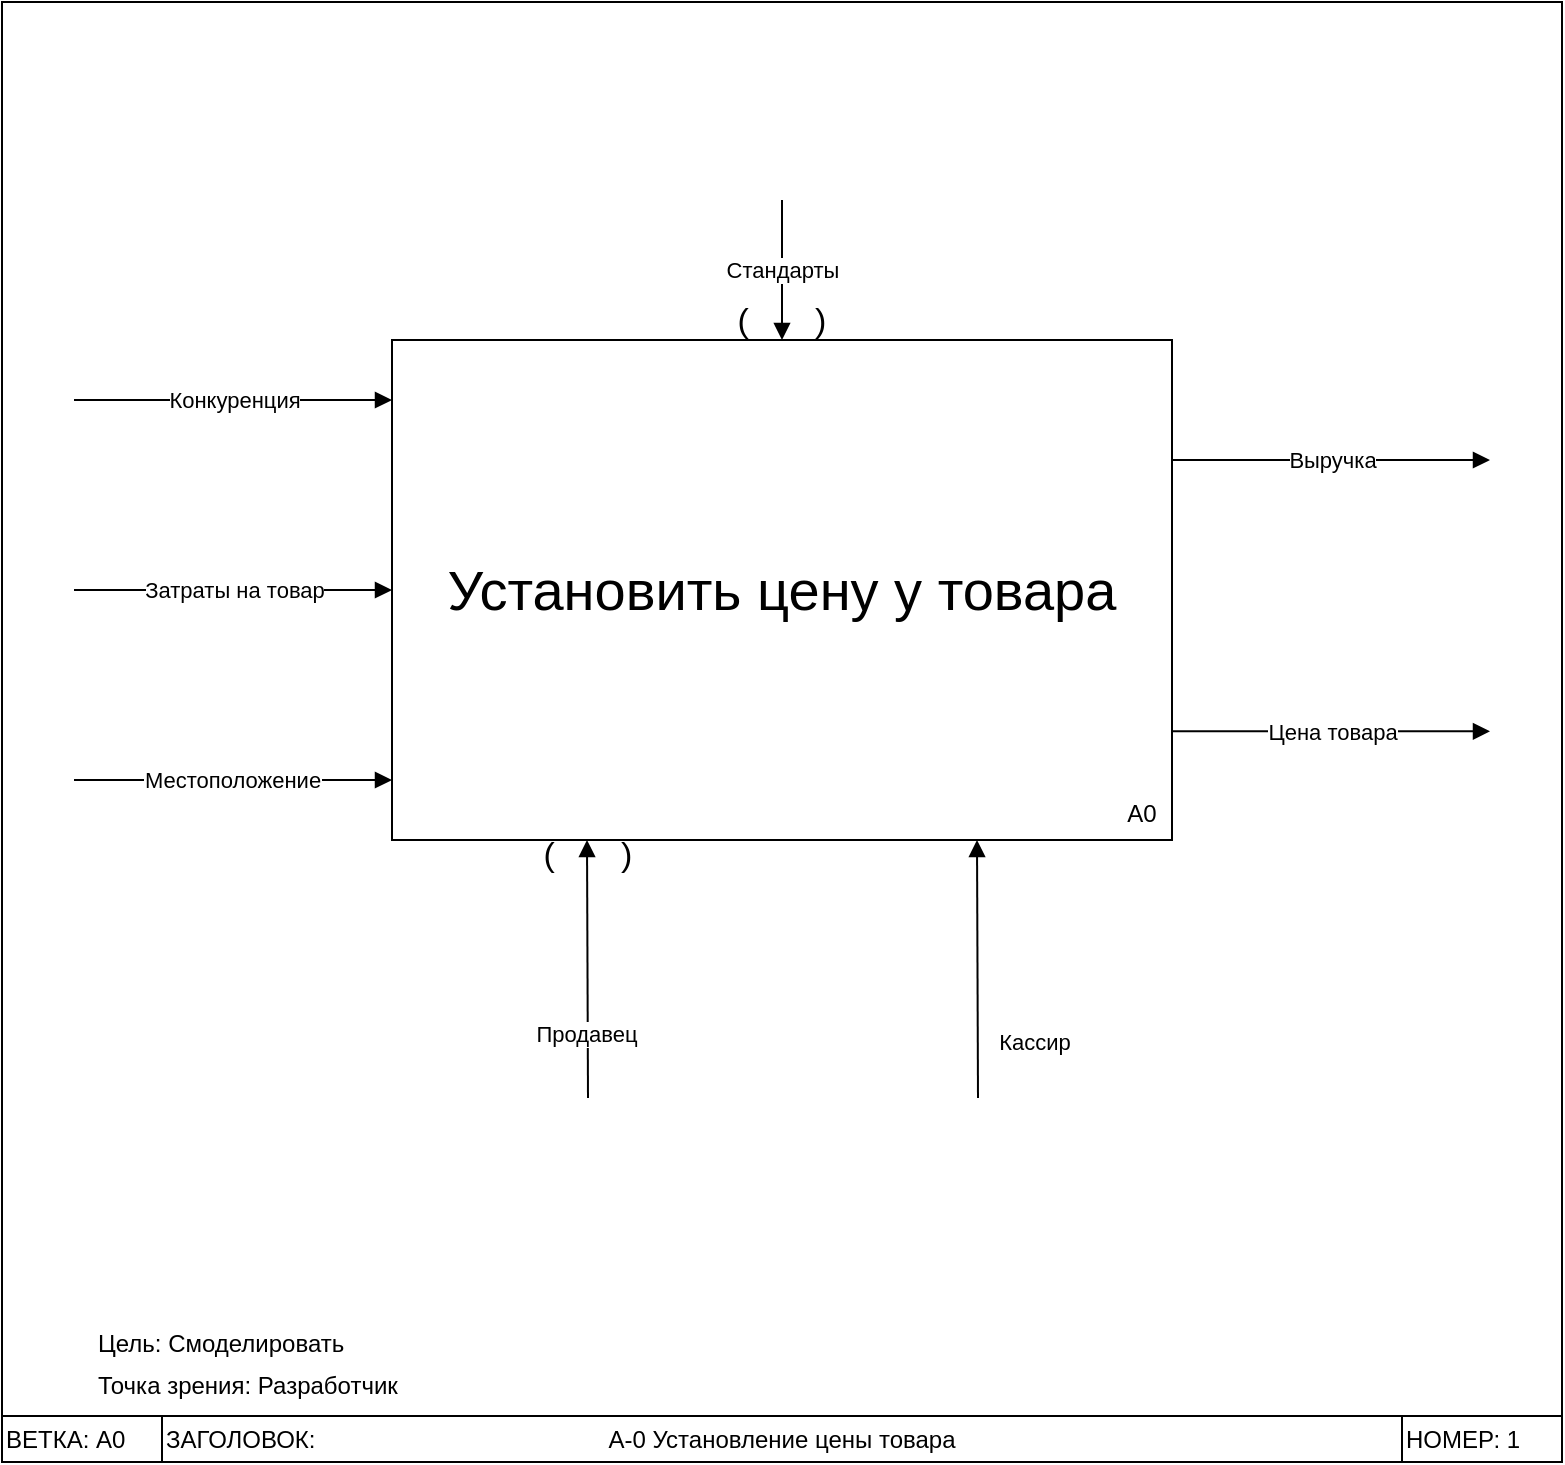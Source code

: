 <mxfile version="21.7.5" type="github" pages="2">
  <diagram name="Страница — 1" id="T-3xD0DyzHITFq4uGjCN">
    <mxGraphModel dx="1185" dy="639" grid="1" gridSize="10" guides="1" tooltips="1" connect="1" arrows="1" fold="1" page="1" pageScale="1" pageWidth="827" pageHeight="1169" math="0" shadow="0">
      <root>
        <mxCell id="0" />
        <mxCell id="1" parent="0" />
        <mxCell id="64bh6hLLo012Qr4FLgpR-6" value="" style="swimlane;direction=west;" parent="1" vertex="1">
          <mxGeometry x="24" y="21" width="780" height="730" as="geometry">
            <mxRectangle x="24" y="21" width="50" height="40" as="alternateBounds" />
          </mxGeometry>
        </mxCell>
        <mxCell id="64bh6hLLo012Qr4FLgpR-9" value="ВЕТКА: А0" style="text;html=1;strokeColor=default;fillColor=none;align=left;verticalAlign=middle;whiteSpace=wrap;rounded=0;glass=0;" parent="64bh6hLLo012Qr4FLgpR-6" vertex="1">
          <mxGeometry y="707" width="80" height="23" as="geometry" />
        </mxCell>
        <mxCell id="64bh6hLLo012Qr4FLgpR-10" value="НОМЕР: 1" style="text;html=1;strokeColor=default;fillColor=none;align=left;verticalAlign=middle;whiteSpace=wrap;rounded=0;glass=0;" parent="64bh6hLLo012Qr4FLgpR-6" vertex="1">
          <mxGeometry x="700" y="707" width="80" height="23" as="geometry" />
        </mxCell>
        <mxCell id="64bh6hLLo012Qr4FLgpR-11" value="ЗАГОЛОВОК:&amp;nbsp;" style="text;html=1;strokeColor=none;fillColor=none;align=left;verticalAlign=middle;whiteSpace=wrap;rounded=0;glass=0;" parent="64bh6hLLo012Qr4FLgpR-6" vertex="1">
          <mxGeometry x="80" y="707" width="80" height="23" as="geometry" />
        </mxCell>
        <mxCell id="64bh6hLLo012Qr4FLgpR-12" value="А-0 Установление цены товара" style="text;html=1;strokeColor=none;fillColor=none;align=center;verticalAlign=middle;whiteSpace=wrap;rounded=0;glass=0;" parent="64bh6hLLo012Qr4FLgpR-6" vertex="1">
          <mxGeometry x="80" y="707" width="620" height="23" as="geometry" />
        </mxCell>
        <mxCell id="64bh6hLLo012Qr4FLgpR-13" value="&lt;p style=&quot;line-height: 100%;&quot;&gt;Цель: Смоделировать&amp;nbsp;&lt;span style=&quot;white-space: pre;&quot;&gt;&#x9;&lt;/span&gt;&lt;/p&gt;&lt;p style=&quot;line-height: 50%;&quot;&gt;Точка зрения: Разработчик&lt;/p&gt;" style="text;html=1;strokeColor=none;fillColor=none;align=left;verticalAlign=middle;whiteSpace=wrap;rounded=0;" parent="64bh6hLLo012Qr4FLgpR-6" vertex="1">
          <mxGeometry x="46" y="650" width="200" height="57" as="geometry" />
        </mxCell>
        <mxCell id="64bh6hLLo012Qr4FLgpR-29" value="Выручка" style="endArrow=block;html=1;rounded=0;labelBackgroundColor=default;strokeColor=default;fontFamily=Helvetica;fontSize=11;fontColor=default;shape=connector;endFill=1;entryX=0;entryY=0.5;entryDx=0;entryDy=0;" parent="64bh6hLLo012Qr4FLgpR-6" edge="1">
          <mxGeometry width="50" height="50" relative="1" as="geometry">
            <mxPoint x="585" y="229" as="sourcePoint" />
            <mxPoint x="744" y="229" as="targetPoint" />
          </mxGeometry>
        </mxCell>
        <mxCell id="64bh6hLLo012Qr4FLgpR-30" value="Цена товара" style="endArrow=block;html=1;rounded=0;labelBackgroundColor=default;strokeColor=default;fontFamily=Helvetica;fontSize=11;fontColor=default;shape=connector;endFill=1;entryX=0;entryY=0.5;entryDx=0;entryDy=0;" parent="64bh6hLLo012Qr4FLgpR-6" edge="1">
          <mxGeometry width="50" height="50" relative="1" as="geometry">
            <mxPoint x="585" y="364.63" as="sourcePoint" />
            <mxPoint x="744" y="364.63" as="targetPoint" />
          </mxGeometry>
        </mxCell>
        <mxCell id="64bh6hLLo012Qr4FLgpR-34" value="Местоположение" style="endArrow=block;html=1;rounded=0;labelBackgroundColor=default;strokeColor=default;fontFamily=Helvetica;fontSize=11;fontColor=default;shape=connector;endFill=1;entryX=0;entryY=0.5;entryDx=0;entryDy=0;" parent="64bh6hLLo012Qr4FLgpR-6" edge="1">
          <mxGeometry x="-0.005" width="50" height="50" relative="1" as="geometry">
            <mxPoint x="36" y="389" as="sourcePoint" />
            <mxPoint x="195" y="389" as="targetPoint" />
            <mxPoint as="offset" />
          </mxGeometry>
        </mxCell>
        <mxCell id="64bh6hLLo012Qr4FLgpR-43" value="Конкуренция" style="endArrow=block;html=1;rounded=0;labelBackgroundColor=default;strokeColor=default;fontFamily=Helvetica;fontSize=11;fontColor=default;shape=connector;endFill=1;entryX=0;entryY=0.5;entryDx=0;entryDy=0;" parent="64bh6hLLo012Qr4FLgpR-6" edge="1">
          <mxGeometry width="50" height="50" relative="1" as="geometry">
            <mxPoint x="36" y="199" as="sourcePoint" />
            <mxPoint x="195" y="199" as="targetPoint" />
          </mxGeometry>
        </mxCell>
        <mxCell id="64bh6hLLo012Qr4FLgpR-22" value="Затраты на товар" style="endArrow=block;html=1;rounded=0;labelBackgroundColor=default;strokeColor=default;fontFamily=Helvetica;fontSize=11;fontColor=default;shape=connector;endFill=1;entryX=0;entryY=0.5;entryDx=0;entryDy=0;" parent="64bh6hLLo012Qr4FLgpR-6" edge="1">
          <mxGeometry width="50" height="50" relative="1" as="geometry">
            <mxPoint x="36" y="294" as="sourcePoint" />
            <mxPoint x="195" y="294" as="targetPoint" />
          </mxGeometry>
        </mxCell>
        <mxCell id="64bh6hLLo012Qr4FLgpR-44" value="Стандарты" style="endArrow=block;html=1;rounded=0;labelBackgroundColor=default;strokeColor=default;fontFamily=Helvetica;fontSize=11;fontColor=default;shape=connector;endFill=1;entryX=0.5;entryY=0;entryDx=0;entryDy=0;" parent="64bh6hLLo012Qr4FLgpR-6" edge="1">
          <mxGeometry x="-0.007" width="50" height="50" relative="1" as="geometry">
            <mxPoint x="390" y="99" as="sourcePoint" />
            <mxPoint x="390" y="169" as="targetPoint" />
            <mxPoint as="offset" />
          </mxGeometry>
        </mxCell>
        <mxCell id="3iRWTOe-ZHdZf3cYBSV8-2" value="&lt;font style=&quot;font-size: 17px;&quot;&gt;(&amp;nbsp; &amp;nbsp; &amp;nbsp; &amp;nbsp;)&lt;/font&gt;" style="text;html=1;strokeColor=none;fillColor=none;align=center;verticalAlign=middle;whiteSpace=wrap;rounded=0;fontSize=11;fontFamily=Helvetica;fontColor=default;" parent="64bh6hLLo012Qr4FLgpR-6" vertex="1">
          <mxGeometry x="231" y="412" width="124" height="30" as="geometry" />
        </mxCell>
        <mxCell id="3iRWTOe-ZHdZf3cYBSV8-3" value="&lt;font style=&quot;font-size: 17px;&quot;&gt;(&amp;nbsp; &amp;nbsp; &amp;nbsp; &amp;nbsp;)&lt;/font&gt;" style="text;html=1;strokeColor=none;fillColor=none;align=center;verticalAlign=middle;whiteSpace=wrap;rounded=0;fontSize=11;fontFamily=Helvetica;fontColor=default;" parent="64bh6hLLo012Qr4FLgpR-6" vertex="1">
          <mxGeometry x="329" y="145" width="122" height="30" as="geometry" />
        </mxCell>
        <mxCell id="64bh6hLLo012Qr4FLgpR-4" value="" style="group" parent="1" vertex="1" connectable="0">
          <mxGeometry x="219" y="190" width="390" height="250" as="geometry" />
        </mxCell>
        <mxCell id="64bh6hLLo012Qr4FLgpR-1" value="&lt;font style=&quot;font-size: 28px;&quot;&gt;Установить цену у товара&lt;/font&gt;" style="rounded=0;whiteSpace=wrap;html=1;" parent="64bh6hLLo012Qr4FLgpR-4" vertex="1">
          <mxGeometry width="390" height="250.0" as="geometry" />
        </mxCell>
        <mxCell id="64bh6hLLo012Qr4FLgpR-3" value="A0" style="text;html=1;strokeColor=none;fillColor=none;align=center;verticalAlign=middle;whiteSpace=wrap;rounded=0;" parent="64bh6hLLo012Qr4FLgpR-4" vertex="1">
          <mxGeometry x="360" y="224.138" width="30" height="25.862" as="geometry" />
        </mxCell>
        <mxCell id="64bh6hLLo012Qr4FLgpR-14" value="" style="endArrow=block;html=1;rounded=0;endFill=1;entryX=0.25;entryY=1;entryDx=0;entryDy=0;" parent="1" target="64bh6hLLo012Qr4FLgpR-1" edge="1">
          <mxGeometry width="50" height="50" relative="1" as="geometry">
            <mxPoint x="317" y="569" as="sourcePoint" />
            <mxPoint x="400" y="459" as="targetPoint" />
          </mxGeometry>
        </mxCell>
        <mxCell id="64bh6hLLo012Qr4FLgpR-15" value="Продавец" style="edgeLabel;html=1;align=center;verticalAlign=middle;resizable=0;points=[];" parent="64bh6hLLo012Qr4FLgpR-14" vertex="1" connectable="0">
          <mxGeometry x="-0.495" y="1" relative="1" as="geometry">
            <mxPoint as="offset" />
          </mxGeometry>
        </mxCell>
        <mxCell id="64bh6hLLo012Qr4FLgpR-16" value="" style="endArrow=block;html=1;rounded=0;endFill=1;entryX=0.75;entryY=1;entryDx=0;entryDy=0;" parent="1" target="64bh6hLLo012Qr4FLgpR-1" edge="1">
          <mxGeometry width="50" height="50" relative="1" as="geometry">
            <mxPoint x="512" y="569" as="sourcePoint" />
            <mxPoint x="327" y="450" as="targetPoint" />
          </mxGeometry>
        </mxCell>
        <mxCell id="64bh6hLLo012Qr4FLgpR-17" value="Кассир" style="edgeLabel;html=1;align=center;verticalAlign=middle;resizable=0;points=[];" parent="64bh6hLLo012Qr4FLgpR-16" vertex="1" connectable="0">
          <mxGeometry x="-0.495" y="1" relative="1" as="geometry">
            <mxPoint x="29" y="4" as="offset" />
          </mxGeometry>
        </mxCell>
      </root>
    </mxGraphModel>
  </diagram>
  <diagram id="PCnVTsPdo4tjADDi-1n_" name="Страница — 2">
    <mxGraphModel dx="1728" dy="932" grid="1" gridSize="10" guides="1" tooltips="1" connect="1" arrows="1" fold="1" page="1" pageScale="1" pageWidth="827" pageHeight="1169" math="0" shadow="0">
      <root>
        <mxCell id="0" />
        <mxCell id="1" parent="0" />
        <mxCell id="2Q3NriW11z9L6a3Y88-q-1" value="" style="swimlane;direction=west;" parent="1" vertex="1">
          <mxGeometry x="24" y="40" width="976" height="590" as="geometry" />
        </mxCell>
        <mxCell id="2Q3NriW11z9L6a3Y88-q-2" value="ВЕТКА: A0" style="text;html=1;strokeColor=default;fillColor=none;align=left;verticalAlign=middle;whiteSpace=wrap;rounded=0;glass=0;" parent="2Q3NriW11z9L6a3Y88-q-1" vertex="1">
          <mxGeometry y="567" width="80" height="23" as="geometry" />
        </mxCell>
        <mxCell id="2Q3NriW11z9L6a3Y88-q-3" value="НОМЕР: 2" style="text;html=1;strokeColor=default;fillColor=none;align=left;verticalAlign=middle;whiteSpace=wrap;rounded=0;glass=0;" parent="2Q3NriW11z9L6a3Y88-q-1" vertex="1">
          <mxGeometry x="896" y="567" width="80" height="23" as="geometry" />
        </mxCell>
        <mxCell id="2Q3NriW11z9L6a3Y88-q-4" value="ЗАГОЛОВОК:&amp;nbsp;" style="text;html=1;strokeColor=none;fillColor=none;align=left;verticalAlign=middle;whiteSpace=wrap;rounded=0;glass=0;" parent="2Q3NriW11z9L6a3Y88-q-1" vertex="1">
          <mxGeometry x="80" y="567" width="80" height="23" as="geometry" />
        </mxCell>
        <mxCell id="2Q3NriW11z9L6a3Y88-q-5" value="Установление цены товара" style="text;html=1;strokeColor=none;fillColor=none;align=center;verticalAlign=middle;whiteSpace=wrap;rounded=0;glass=0;" parent="2Q3NriW11z9L6a3Y88-q-1" vertex="1">
          <mxGeometry x="80" y="567" width="620" height="23" as="geometry" />
        </mxCell>
        <mxCell id="pGwfKDDTQR-bq-8G-joo-1" value="" style="group" parent="2Q3NriW11z9L6a3Y88-q-1" vertex="1" connectable="0">
          <mxGeometry x="96" y="80" width="120" height="60" as="geometry" />
        </mxCell>
        <mxCell id="pGwfKDDTQR-bq-8G-joo-2" value="Установить цену равную затратам" style="rounded=0;whiteSpace=wrap;html=1;" parent="pGwfKDDTQR-bq-8G-joo-1" vertex="1">
          <mxGeometry width="120" height="60" as="geometry" />
        </mxCell>
        <mxCell id="pGwfKDDTQR-bq-8G-joo-3" value="A1" style="text;html=1;strokeColor=none;fillColor=none;align=center;verticalAlign=middle;whiteSpace=wrap;rounded=0;" parent="pGwfKDDTQR-bq-8G-joo-1" vertex="1">
          <mxGeometry x="90" y="40" width="30" height="20" as="geometry" />
        </mxCell>
        <mxCell id="pGwfKDDTQR-bq-8G-joo-4" value="`" style="group" parent="2Q3NriW11z9L6a3Y88-q-1" vertex="1" connectable="0">
          <mxGeometry x="247" y="200" width="120" height="60" as="geometry" />
        </mxCell>
        <mxCell id="pGwfKDDTQR-bq-8G-joo-5" value="Узнать цену у конкурентов" style="rounded=0;whiteSpace=wrap;html=1;" parent="pGwfKDDTQR-bq-8G-joo-4" vertex="1">
          <mxGeometry width="120" height="60" as="geometry" />
        </mxCell>
        <mxCell id="pGwfKDDTQR-bq-8G-joo-6" value="A2" style="text;html=1;strokeColor=none;fillColor=none;align=center;verticalAlign=middle;whiteSpace=wrap;rounded=0;" parent="pGwfKDDTQR-bq-8G-joo-4" vertex="1">
          <mxGeometry x="90" y="40" width="30" height="20" as="geometry" />
        </mxCell>
        <mxCell id="pGwfKDDTQR-bq-8G-joo-7" value="`" style="group" parent="2Q3NriW11z9L6a3Y88-q-1" vertex="1" connectable="0">
          <mxGeometry x="406" y="320" width="120" height="60" as="geometry" />
        </mxCell>
        <mxCell id="pGwfKDDTQR-bq-8G-joo-8" value="Добавить к цене за местоположение" style="rounded=0;whiteSpace=wrap;html=1;" parent="pGwfKDDTQR-bq-8G-joo-7" vertex="1">
          <mxGeometry width="120" height="60" as="geometry" />
        </mxCell>
        <mxCell id="pGwfKDDTQR-bq-8G-joo-9" value="A3" style="text;html=1;strokeColor=none;fillColor=none;align=center;verticalAlign=middle;whiteSpace=wrap;rounded=0;" parent="pGwfKDDTQR-bq-8G-joo-7" vertex="1">
          <mxGeometry x="90" y="40" width="30" height="20" as="geometry" />
        </mxCell>
        <mxCell id="pGwfKDDTQR-bq-8G-joo-10" value="`" style="group" parent="2Q3NriW11z9L6a3Y88-q-1" vertex="1" connectable="0">
          <mxGeometry x="566" y="450" width="120" height="60" as="geometry" />
        </mxCell>
        <mxCell id="pGwfKDDTQR-bq-8G-joo-11" value="Надбавить к цене по приколу" style="rounded=0;whiteSpace=wrap;html=1;" parent="pGwfKDDTQR-bq-8G-joo-10" vertex="1">
          <mxGeometry width="120" height="60" as="geometry" />
        </mxCell>
        <mxCell id="pGwfKDDTQR-bq-8G-joo-12" value="A4" style="text;html=1;strokeColor=none;fillColor=none;align=center;verticalAlign=middle;whiteSpace=wrap;rounded=0;" parent="pGwfKDDTQR-bq-8G-joo-10" vertex="1">
          <mxGeometry x="90" y="40" width="30" height="20" as="geometry" />
        </mxCell>
        <mxCell id="WRkx41axc2L-K42l-Qc0-2" value="Затраты на товар" style="endArrow=block;html=1;rounded=0;labelBackgroundColor=default;strokeColor=default;fontFamily=Helvetica;fontSize=11;fontColor=default;shape=connector;endFill=1;entryX=0;entryY=0.5;entryDx=0;entryDy=0;verticalAlign=middle;horizontal=0;" parent="2Q3NriW11z9L6a3Y88-q-1" edge="1">
          <mxGeometry x="0.25" width="50" height="50" relative="1" as="geometry">
            <mxPoint x="16" y="110" as="sourcePoint" />
            <mxPoint x="96" y="109.63" as="targetPoint" />
            <mxPoint as="offset" />
          </mxGeometry>
        </mxCell>
        <mxCell id="alNmY6HWHky_iUcOem-5-3" value="Конкуренция" style="endArrow=block;html=1;rounded=0;labelBackgroundColor=default;strokeColor=#d6b656;fontFamily=Helvetica;fontSize=11;fontColor=default;shape=connector;endFill=1;entryX=0;entryY=0.5;entryDx=0;entryDy=0;verticalAlign=middle;horizontal=1;fillColor=#fff2cc;" parent="2Q3NriW11z9L6a3Y88-q-1" edge="1">
          <mxGeometry x="-0.221" width="50" height="50" relative="1" as="geometry">
            <mxPoint x="16" y="229" as="sourcePoint" />
            <mxPoint x="247" y="229" as="targetPoint" />
            <mxPoint as="offset" />
          </mxGeometry>
        </mxCell>
        <mxCell id="8LESlXIDkW2vx36Eq1u_-1" value="" style="edgeStyle=none;shape=connector;rounded=1;orthogonalLoop=1;jettySize=auto;html=1;entryX=0.5;entryY=0;entryDx=0;entryDy=0;labelBackgroundColor=default;strokeColor=#82b366;fontFamily=Helvetica;fontSize=11;fontColor=default;endArrow=block;endFill=1;fillColor=#d5e8d4;" parent="2Q3NriW11z9L6a3Y88-q-1" target="pGwfKDDTQR-bq-8G-joo-8" edge="1">
          <mxGeometry x="0.007" y="60" relative="1" as="geometry">
            <mxPoint x="216" y="110" as="sourcePoint" />
            <mxPoint x="307" y="200" as="targetPoint" />
            <Array as="points">
              <mxPoint x="466" y="110" />
            </Array>
            <mxPoint as="offset" />
          </mxGeometry>
        </mxCell>
        <mxCell id="8LESlXIDkW2vx36Eq1u_-2" value="" style="edgeStyle=none;shape=connector;rounded=1;orthogonalLoop=1;jettySize=auto;html=1;entryX=0.5;entryY=0;entryDx=0;entryDy=0;labelBackgroundColor=default;strokeColor=#82b366;fontFamily=Helvetica;fontSize=11;fontColor=default;endArrow=block;endFill=1;fillColor=#d5e8d4;exitX=1;exitY=0.5;exitDx=0;exitDy=0;" parent="2Q3NriW11z9L6a3Y88-q-1" source="pGwfKDDTQR-bq-8G-joo-2" target="pGwfKDDTQR-bq-8G-joo-11" edge="1">
          <mxGeometry x="0.007" y="60" relative="1" as="geometry">
            <mxPoint x="226" y="120" as="sourcePoint" />
            <mxPoint x="476" y="330" as="targetPoint" />
            <Array as="points">
              <mxPoint x="626" y="110" />
            </Array>
            <mxPoint as="offset" />
          </mxGeometry>
        </mxCell>
        <mxCell id="LgqCynJj6ctfLjrchWqi-1" value="&amp;gt;= Минимальная цена" style="edgeLabel;html=1;align=center;verticalAlign=middle;resizable=0;points=[];fontSize=11;fontFamily=Helvetica;fontColor=default;" parent="8LESlXIDkW2vx36Eq1u_-2" vertex="1" connectable="0">
          <mxGeometry x="-0.345" relative="1" as="geometry">
            <mxPoint x="-125" as="offset" />
          </mxGeometry>
        </mxCell>
        <mxCell id="Fiy2pK3P5Eo8GJvmXR0O-1" value="Цена конкурентов" style="endArrow=classic;html=1;rounded=1;labelBackgroundColor=default;strokeColor=#b85450;fontFamily=Helvetica;fontSize=11;fontColor=default;shape=connector;exitX=1;exitY=0.5;exitDx=0;exitDy=0;entryX=0;entryY=0.25;entryDx=0;entryDy=0;fillColor=#f8cecc;" parent="2Q3NriW11z9L6a3Y88-q-1" source="pGwfKDDTQR-bq-8G-joo-5" target="pGwfKDDTQR-bq-8G-joo-8" edge="1">
          <mxGeometry width="50" height="50" relative="1" as="geometry">
            <mxPoint x="486" y="270" as="sourcePoint" />
            <mxPoint x="536" y="220" as="targetPoint" />
            <Array as="points">
              <mxPoint x="386" y="230" />
              <mxPoint x="386" y="335" />
            </Array>
          </mxGeometry>
        </mxCell>
        <mxCell id="-tRAbnfRKjGW8rqiAiZE-3" value="Местоположение" style="endArrow=block;html=1;rounded=0;labelBackgroundColor=default;strokeColor=#56517e;fontFamily=Helvetica;fontSize=11;fontColor=default;shape=connector;endFill=1;entryX=0;entryY=0.5;entryDx=0;entryDy=0;verticalAlign=middle;horizontal=1;fillColor=#d0cee2;" parent="2Q3NriW11z9L6a3Y88-q-1" edge="1">
          <mxGeometry x="-0.221" width="50" height="50" relative="1" as="geometry">
            <mxPoint x="26" y="370" as="sourcePoint" />
            <mxPoint x="406" y="370" as="targetPoint" />
            <mxPoint as="offset" />
          </mxGeometry>
        </mxCell>
        <mxCell id="l27wVUD2OQCI2XlB6uFN-1" value="Цена" style="edgeStyle=none;shape=connector;rounded=1;orthogonalLoop=1;jettySize=auto;html=1;exitX=1;exitY=0.5;exitDx=0;exitDy=0;entryX=0;entryY=0.5;entryDx=0;entryDy=0;labelBackgroundColor=default;strokeColor=#0e8088;fontFamily=Helvetica;fontSize=11;fontColor=default;endArrow=block;endFill=1;fillColor=#b0e3e6;" parent="2Q3NriW11z9L6a3Y88-q-1" source="pGwfKDDTQR-bq-8G-joo-8" target="pGwfKDDTQR-bq-8G-joo-11" edge="1">
          <mxGeometry relative="1" as="geometry">
            <Array as="points">
              <mxPoint x="546" y="350" />
              <mxPoint x="546" y="480" />
            </Array>
          </mxGeometry>
        </mxCell>
        <mxCell id="vn4PmHRYv63XcPkDkBaM-3" value="`" style="group" vertex="1" connectable="0" parent="2Q3NriW11z9L6a3Y88-q-1">
          <mxGeometry x="756" y="140" width="120" height="60" as="geometry" />
        </mxCell>
        <mxCell id="vn4PmHRYv63XcPkDkBaM-11" value="Выручка" style="edgeStyle=orthogonalEdgeStyle;rounded=0;orthogonalLoop=1;jettySize=auto;html=1;fillColor=#008a00;strokeColor=#005700;" edge="1" parent="vn4PmHRYv63XcPkDkBaM-3" source="vn4PmHRYv63XcPkDkBaM-4">
          <mxGeometry relative="1" as="geometry">
            <mxPoint x="200" y="30.0" as="targetPoint" />
          </mxGeometry>
        </mxCell>
        <mxCell id="vn4PmHRYv63XcPkDkBaM-4" value="Расставление цены товара" style="rounded=0;whiteSpace=wrap;html=1;" vertex="1" parent="vn4PmHRYv63XcPkDkBaM-3">
          <mxGeometry width="120" height="60" as="geometry" />
        </mxCell>
        <mxCell id="vn4PmHRYv63XcPkDkBaM-5" value="A5" style="text;html=1;strokeColor=none;fillColor=none;align=center;verticalAlign=middle;whiteSpace=wrap;rounded=0;" vertex="1" parent="vn4PmHRYv63XcPkDkBaM-3">
          <mxGeometry x="90" y="40" width="30" height="20" as="geometry" />
        </mxCell>
        <mxCell id="vn4PmHRYv63XcPkDkBaM-8" style="edgeStyle=orthogonalEdgeStyle;rounded=1;orthogonalLoop=1;jettySize=auto;html=1;exitX=1;exitY=0.5;exitDx=0;exitDy=0;entryX=0;entryY=0.5;entryDx=0;entryDy=0;fillColor=#f8cecc;strokeColor=#b85450;" edge="1" parent="2Q3NriW11z9L6a3Y88-q-1" source="pGwfKDDTQR-bq-8G-joo-11" target="vn4PmHRYv63XcPkDkBaM-4">
          <mxGeometry relative="1" as="geometry">
            <mxPoint x="746" y="170.0" as="targetPoint" />
          </mxGeometry>
        </mxCell>
        <mxCell id="alNmY6HWHky_iUcOem-5-2" value="" style="endArrow=classic;html=1;rounded=1;labelBackgroundColor=default;strokeColor=default;fontFamily=Helvetica;fontSize=11;fontColor=default;shape=connector;entryX=0;entryY=0.25;entryDx=0;entryDy=0;" parent="1" target="pGwfKDDTQR-bq-8G-joo-8" edge="1">
          <mxGeometry width="50" height="50" relative="1" as="geometry">
            <mxPoint x="40" y="150" as="sourcePoint" />
            <mxPoint x="270" y="250" as="targetPoint" />
            <Array as="points">
              <mxPoint x="80" y="150" />
              <mxPoint x="80" y="375" />
            </Array>
          </mxGeometry>
        </mxCell>
        <mxCell id="vn4PmHRYv63XcPkDkBaM-7" value="Цена товара" style="endArrow=block;html=1;rounded=0;labelBackgroundColor=default;strokeColor=#b85450;fontFamily=Helvetica;fontSize=11;fontColor=default;shape=connector;endFill=1;verticalAlign=middle;horizontal=1;fillColor=#f8cecc;" edge="1" parent="1">
          <mxGeometry x="-0.221" width="50" height="50" relative="1" as="geometry">
            <mxPoint x="710" y="520" as="sourcePoint" />
            <mxPoint x="810" y="520" as="targetPoint" />
            <mxPoint as="offset" />
          </mxGeometry>
        </mxCell>
        <mxCell id="vn4PmHRYv63XcPkDkBaM-10" value="Кассир" style="endArrow=classic;html=1;rounded=1;entryX=0.5;entryY=1;entryDx=0;entryDy=0;fillColor=#a20025;strokeColor=#6F0000;edgeStyle=orthogonalEdgeStyle;" edge="1" parent="1" target="vn4PmHRYv63XcPkDkBaM-4">
          <mxGeometry x="-0.747" width="50" height="50" relative="1" as="geometry">
            <mxPoint x="400" y="590" as="sourcePoint" />
            <mxPoint x="790" y="400" as="targetPoint" />
            <Array as="points">
              <mxPoint x="400" y="570" />
              <mxPoint x="840" y="570" />
            </Array>
            <mxPoint as="offset" />
          </mxGeometry>
        </mxCell>
      </root>
    </mxGraphModel>
  </diagram>
</mxfile>
